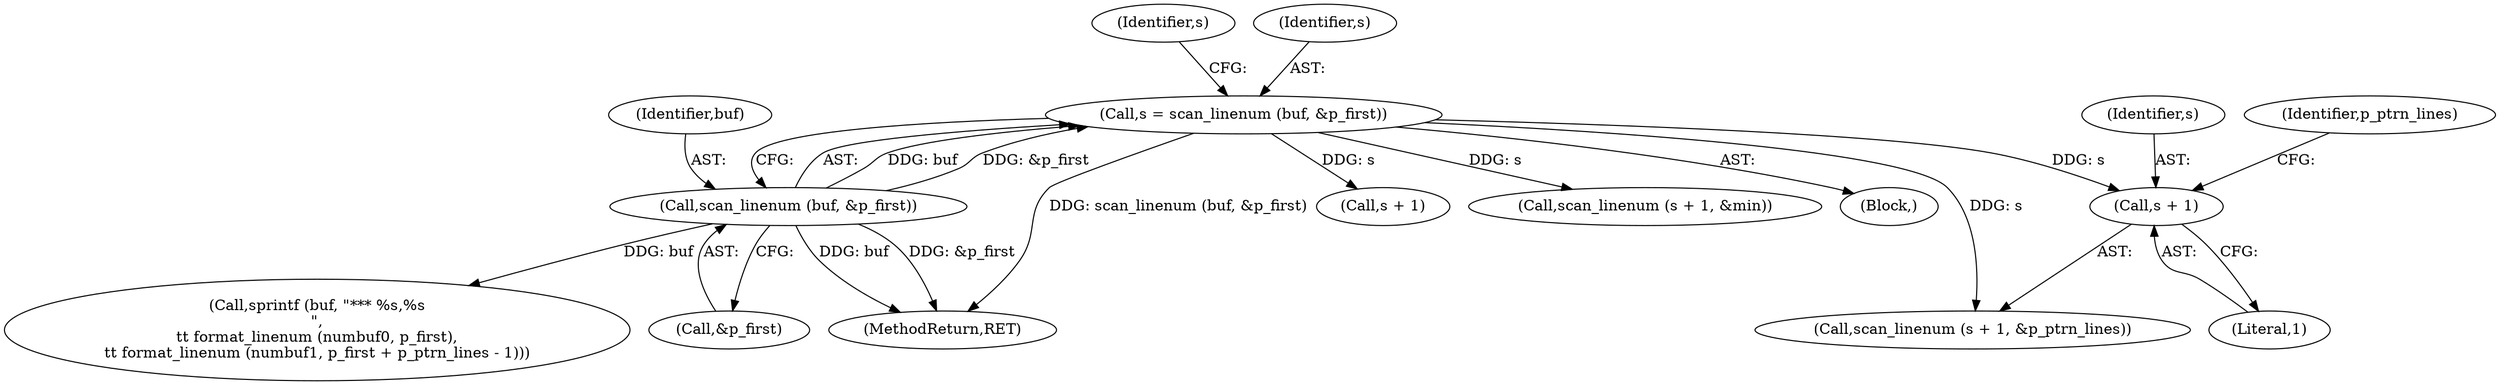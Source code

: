 digraph "0_savannah_0c08d7a902c6fdd49b704623a12d8d672ef18944@pointer" {
"1002222" [label="(Call,s + 1)"];
"1002207" [label="(Call,s = scan_linenum (buf, &p_first))"];
"1002209" [label="(Call,scan_linenum (buf, &p_first))"];
"1002223" [label="(Identifier,s)"];
"1002209" [label="(Call,scan_linenum (buf, &p_first))"];
"1002159" [label="(Block,)"];
"1002210" [label="(Identifier,buf)"];
"1002346" [label="(Call,sprintf (buf, \"*** %s,%s\n\",\n\t\t format_linenum (numbuf0, p_first),\n\t\t format_linenum (numbuf1, p_first + p_ptrn_lines - 1)))"];
"1002224" [label="(Literal,1)"];
"1002221" [label="(Call,scan_linenum (s + 1, &p_ptrn_lines))"];
"1002772" [label="(MethodReturn,RET)"];
"1002216" [label="(Identifier,s)"];
"1002208" [label="(Identifier,s)"];
"1002222" [label="(Call,s + 1)"];
"1002259" [label="(Call,s + 1)"];
"1002211" [label="(Call,&p_first)"];
"1002226" [label="(Identifier,p_ptrn_lines)"];
"1002207" [label="(Call,s = scan_linenum (buf, &p_first))"];
"1002258" [label="(Call,scan_linenum (s + 1, &min))"];
"1002222" -> "1002221"  [label="AST: "];
"1002222" -> "1002224"  [label="CFG: "];
"1002223" -> "1002222"  [label="AST: "];
"1002224" -> "1002222"  [label="AST: "];
"1002226" -> "1002222"  [label="CFG: "];
"1002207" -> "1002222"  [label="DDG: s"];
"1002207" -> "1002159"  [label="AST: "];
"1002207" -> "1002209"  [label="CFG: "];
"1002208" -> "1002207"  [label="AST: "];
"1002209" -> "1002207"  [label="AST: "];
"1002216" -> "1002207"  [label="CFG: "];
"1002207" -> "1002772"  [label="DDG: scan_linenum (buf, &p_first)"];
"1002209" -> "1002207"  [label="DDG: buf"];
"1002209" -> "1002207"  [label="DDG: &p_first"];
"1002207" -> "1002221"  [label="DDG: s"];
"1002207" -> "1002258"  [label="DDG: s"];
"1002207" -> "1002259"  [label="DDG: s"];
"1002209" -> "1002211"  [label="CFG: "];
"1002210" -> "1002209"  [label="AST: "];
"1002211" -> "1002209"  [label="AST: "];
"1002209" -> "1002772"  [label="DDG: &p_first"];
"1002209" -> "1002772"  [label="DDG: buf"];
"1002209" -> "1002346"  [label="DDG: buf"];
}
